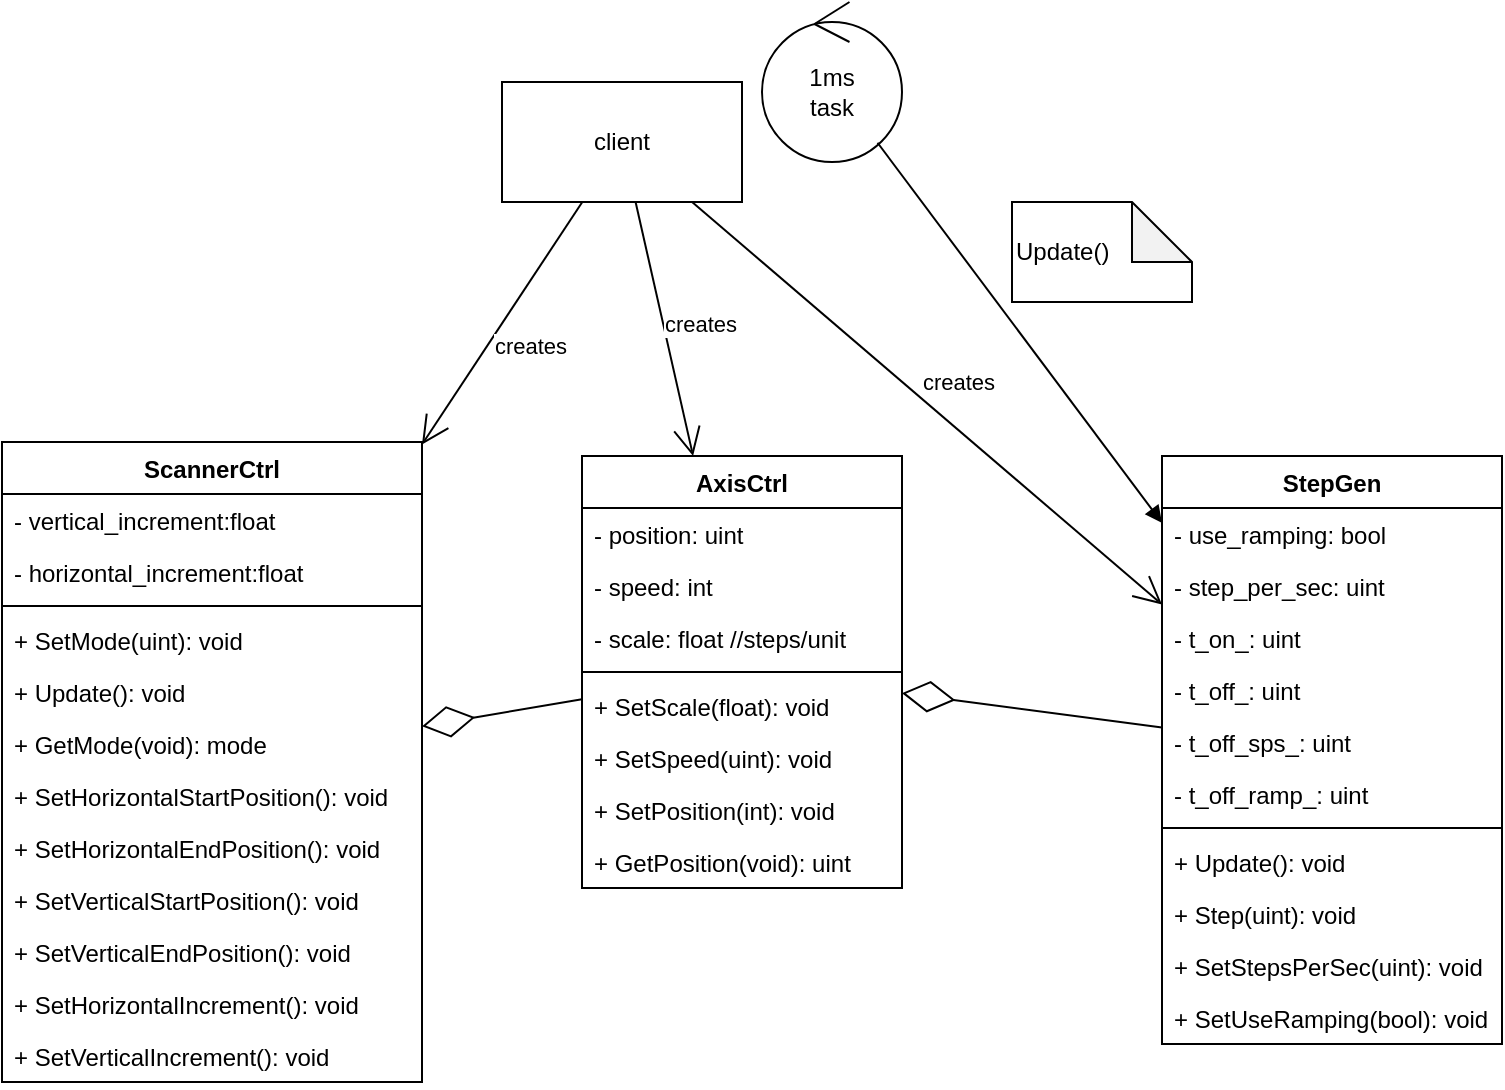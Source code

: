 <mxfile version="17.2.4" type="device" pages="2"><diagram id="gGp4RVrtIz4A-ZTjDwm9" name="Page-1"><mxGraphModel dx="1102" dy="842" grid="1" gridSize="10" guides="1" tooltips="1" connect="1" arrows="1" fold="1" page="1" pageScale="1" pageWidth="1169" pageHeight="827" math="0" shadow="0"><root><mxCell id="0"/><mxCell id="1" parent="0"/><mxCell id="LSAiB7IixGr9bz8NrgfN-1" value="AxisCtrl" style="swimlane;fontStyle=1;align=center;verticalAlign=top;childLayout=stackLayout;horizontal=1;startSize=26;horizontalStack=0;resizeParent=1;resizeParentMax=0;resizeLast=0;collapsible=1;marginBottom=0;" parent="1" vertex="1"><mxGeometry x="370" y="357" width="160" height="216" as="geometry"/></mxCell><mxCell id="LSAiB7IixGr9bz8NrgfN-2" value="- position: uint" style="text;strokeColor=none;fillColor=none;align=left;verticalAlign=top;spacingLeft=4;spacingRight=4;overflow=hidden;rotatable=0;points=[[0,0.5],[1,0.5]];portConstraint=eastwest;" parent="LSAiB7IixGr9bz8NrgfN-1" vertex="1"><mxGeometry y="26" width="160" height="26" as="geometry"/></mxCell><mxCell id="LSAiB7IixGr9bz8NrgfN-3" value="- speed: int" style="text;strokeColor=none;fillColor=none;align=left;verticalAlign=top;spacingLeft=4;spacingRight=4;overflow=hidden;rotatable=0;points=[[0,0.5],[1,0.5]];portConstraint=eastwest;" parent="LSAiB7IixGr9bz8NrgfN-1" vertex="1"><mxGeometry y="52" width="160" height="26" as="geometry"/></mxCell><mxCell id="LSAiB7IixGr9bz8NrgfN-4" value="- scale: float //steps/unit" style="text;strokeColor=none;fillColor=none;align=left;verticalAlign=top;spacingLeft=4;spacingRight=4;overflow=hidden;rotatable=0;points=[[0,0.5],[1,0.5]];portConstraint=eastwest;" parent="LSAiB7IixGr9bz8NrgfN-1" vertex="1"><mxGeometry y="78" width="160" height="26" as="geometry"/></mxCell><mxCell id="LSAiB7IixGr9bz8NrgfN-5" value="" style="line;strokeWidth=1;fillColor=none;align=left;verticalAlign=middle;spacingTop=-1;spacingLeft=3;spacingRight=3;rotatable=0;labelPosition=right;points=[];portConstraint=eastwest;" parent="LSAiB7IixGr9bz8NrgfN-1" vertex="1"><mxGeometry y="104" width="160" height="8" as="geometry"/></mxCell><mxCell id="GyS1Oo0Q3HRUF3Mx1_BM-1" value="+ SetScale(float): void" style="text;strokeColor=none;fillColor=none;align=left;verticalAlign=top;spacingLeft=4;spacingRight=4;overflow=hidden;rotatable=0;points=[[0,0.5],[1,0.5]];portConstraint=eastwest;" vertex="1" parent="LSAiB7IixGr9bz8NrgfN-1"><mxGeometry y="112" width="160" height="26" as="geometry"/></mxCell><mxCell id="LSAiB7IixGr9bz8NrgfN-6" value="+ SetSpeed(uint): void" style="text;strokeColor=none;fillColor=none;align=left;verticalAlign=top;spacingLeft=4;spacingRight=4;overflow=hidden;rotatable=0;points=[[0,0.5],[1,0.5]];portConstraint=eastwest;" parent="LSAiB7IixGr9bz8NrgfN-1" vertex="1"><mxGeometry y="138" width="160" height="26" as="geometry"/></mxCell><mxCell id="LSAiB7IixGr9bz8NrgfN-7" value="+ SetPosition(int): void" style="text;strokeColor=none;fillColor=none;align=left;verticalAlign=top;spacingLeft=4;spacingRight=4;overflow=hidden;rotatable=0;points=[[0,0.5],[1,0.5]];portConstraint=eastwest;" parent="LSAiB7IixGr9bz8NrgfN-1" vertex="1"><mxGeometry y="164" width="160" height="26" as="geometry"/></mxCell><mxCell id="LSAiB7IixGr9bz8NrgfN-8" value="+ GetPosition(void): uint" style="text;strokeColor=none;fillColor=none;align=left;verticalAlign=top;spacingLeft=4;spacingRight=4;overflow=hidden;rotatable=0;points=[[0,0.5],[1,0.5]];portConstraint=eastwest;" parent="LSAiB7IixGr9bz8NrgfN-1" vertex="1"><mxGeometry y="190" width="160" height="26" as="geometry"/></mxCell><mxCell id="LSAiB7IixGr9bz8NrgfN-9" value="StepGen" style="swimlane;fontStyle=1;align=center;verticalAlign=top;childLayout=stackLayout;horizontal=1;startSize=26;horizontalStack=0;resizeParent=1;resizeParentMax=0;resizeLast=0;collapsible=1;marginBottom=0;" parent="1" vertex="1"><mxGeometry x="660" y="357" width="170" height="294" as="geometry"/></mxCell><mxCell id="LSAiB7IixGr9bz8NrgfN-10" value="- use_ramping: bool" style="text;strokeColor=none;fillColor=none;align=left;verticalAlign=top;spacingLeft=4;spacingRight=4;overflow=hidden;rotatable=0;points=[[0,0.5],[1,0.5]];portConstraint=eastwest;" parent="LSAiB7IixGr9bz8NrgfN-9" vertex="1"><mxGeometry y="26" width="170" height="26" as="geometry"/></mxCell><mxCell id="LSAiB7IixGr9bz8NrgfN-11" value="- step_per_sec: uint" style="text;strokeColor=none;fillColor=none;align=left;verticalAlign=top;spacingLeft=4;spacingRight=4;overflow=hidden;rotatable=0;points=[[0,0.5],[1,0.5]];portConstraint=eastwest;" parent="LSAiB7IixGr9bz8NrgfN-9" vertex="1"><mxGeometry y="52" width="170" height="26" as="geometry"/></mxCell><mxCell id="LSAiB7IixGr9bz8NrgfN-12" value="- t_on_: uint" style="text;strokeColor=none;fillColor=none;align=left;verticalAlign=top;spacingLeft=4;spacingRight=4;overflow=hidden;rotatable=0;points=[[0,0.5],[1,0.5]];portConstraint=eastwest;" parent="LSAiB7IixGr9bz8NrgfN-9" vertex="1"><mxGeometry y="78" width="170" height="26" as="geometry"/></mxCell><mxCell id="LSAiB7IixGr9bz8NrgfN-13" value="- t_off_: uint" style="text;strokeColor=none;fillColor=none;align=left;verticalAlign=top;spacingLeft=4;spacingRight=4;overflow=hidden;rotatable=0;points=[[0,0.5],[1,0.5]];portConstraint=eastwest;" parent="LSAiB7IixGr9bz8NrgfN-9" vertex="1"><mxGeometry y="104" width="170" height="26" as="geometry"/></mxCell><mxCell id="LSAiB7IixGr9bz8NrgfN-14" value="- t_off_sps_: uint" style="text;strokeColor=none;fillColor=none;align=left;verticalAlign=top;spacingLeft=4;spacingRight=4;overflow=hidden;rotatable=0;points=[[0,0.5],[1,0.5]];portConstraint=eastwest;" parent="LSAiB7IixGr9bz8NrgfN-9" vertex="1"><mxGeometry y="130" width="170" height="26" as="geometry"/></mxCell><mxCell id="LSAiB7IixGr9bz8NrgfN-15" value="- t_off_ramp_: uint" style="text;strokeColor=none;fillColor=none;align=left;verticalAlign=top;spacingLeft=4;spacingRight=4;overflow=hidden;rotatable=0;points=[[0,0.5],[1,0.5]];portConstraint=eastwest;" parent="LSAiB7IixGr9bz8NrgfN-9" vertex="1"><mxGeometry y="156" width="170" height="26" as="geometry"/></mxCell><mxCell id="LSAiB7IixGr9bz8NrgfN-16" value="" style="line;strokeWidth=1;fillColor=none;align=left;verticalAlign=middle;spacingTop=-1;spacingLeft=3;spacingRight=3;rotatable=0;labelPosition=right;points=[];portConstraint=eastwest;" parent="LSAiB7IixGr9bz8NrgfN-9" vertex="1"><mxGeometry y="182" width="170" height="8" as="geometry"/></mxCell><mxCell id="LSAiB7IixGr9bz8NrgfN-17" value="+ Update(): void" style="text;strokeColor=none;fillColor=none;align=left;verticalAlign=top;spacingLeft=4;spacingRight=4;overflow=hidden;rotatable=0;points=[[0,0.5],[1,0.5]];portConstraint=eastwest;" parent="LSAiB7IixGr9bz8NrgfN-9" vertex="1"><mxGeometry y="190" width="170" height="26" as="geometry"/></mxCell><mxCell id="LSAiB7IixGr9bz8NrgfN-18" value="+ Step(uint): void" style="text;strokeColor=none;fillColor=none;align=left;verticalAlign=top;spacingLeft=4;spacingRight=4;overflow=hidden;rotatable=0;points=[[0,0.5],[1,0.5]];portConstraint=eastwest;" parent="LSAiB7IixGr9bz8NrgfN-9" vertex="1"><mxGeometry y="216" width="170" height="26" as="geometry"/></mxCell><mxCell id="LSAiB7IixGr9bz8NrgfN-19" value="+ SetStepsPerSec(uint): void" style="text;strokeColor=none;fillColor=none;align=left;verticalAlign=top;spacingLeft=4;spacingRight=4;overflow=hidden;rotatable=0;points=[[0,0.5],[1,0.5]];portConstraint=eastwest;" parent="LSAiB7IixGr9bz8NrgfN-9" vertex="1"><mxGeometry y="242" width="170" height="26" as="geometry"/></mxCell><mxCell id="LSAiB7IixGr9bz8NrgfN-20" value="+ SetUseRamping(bool): void" style="text;strokeColor=none;fillColor=none;align=left;verticalAlign=top;spacingLeft=4;spacingRight=4;overflow=hidden;rotatable=0;points=[[0,0.5],[1,0.5]];portConstraint=eastwest;" parent="LSAiB7IixGr9bz8NrgfN-9" vertex="1"><mxGeometry y="268" width="170" height="26" as="geometry"/></mxCell><mxCell id="LSAiB7IixGr9bz8NrgfN-28" value="" style="endArrow=diamondThin;endFill=0;endSize=24;html=1;rounded=0;" parent="1" source="LSAiB7IixGr9bz8NrgfN-9" target="LSAiB7IixGr9bz8NrgfN-1" edge="1"><mxGeometry width="160" relative="1" as="geometry"><mxPoint x="670" y="387" as="sourcePoint"/><mxPoint x="550" y="389.392" as="targetPoint"/></mxGeometry></mxCell><mxCell id="LSAiB7IixGr9bz8NrgfN-51" value="1ms&lt;br&gt;task" style="ellipse;shape=umlControl;whiteSpace=wrap;html=1;" parent="1" vertex="1"><mxGeometry x="460" y="130" width="70" height="80" as="geometry"/></mxCell><mxCell id="LSAiB7IixGr9bz8NrgfN-52" value="" style="html=1;verticalAlign=bottom;labelBackgroundColor=none;endArrow=block;endFill=1;rounded=0;" parent="1" source="LSAiB7IixGr9bz8NrgfN-51" target="LSAiB7IixGr9bz8NrgfN-9" edge="1"><mxGeometry width="160" relative="1" as="geometry"><mxPoint x="1060" y="420" as="sourcePoint"/><mxPoint x="720" y="550" as="targetPoint"/></mxGeometry></mxCell><mxCell id="LSAiB7IixGr9bz8NrgfN-53" value="Update()" style="shape=note;whiteSpace=wrap;html=1;backgroundOutline=1;darkOpacity=0.05;align=left;" parent="1" vertex="1"><mxGeometry x="585" y="230" width="90" height="50" as="geometry"/></mxCell><mxCell id="DkStvtZJuYiXA0wBubEW-1" value="ScannerCtrl" style="swimlane;fontStyle=1;align=center;verticalAlign=top;childLayout=stackLayout;horizontal=1;startSize=26;horizontalStack=0;resizeParent=1;resizeParentMax=0;resizeLast=0;collapsible=1;marginBottom=0;" parent="1" vertex="1"><mxGeometry x="80" y="350" width="210" height="320" as="geometry"/></mxCell><mxCell id="GyS1Oo0Q3HRUF3Mx1_BM-2" value="- vertical_increment:float" style="text;strokeColor=none;fillColor=none;align=left;verticalAlign=top;spacingLeft=4;spacingRight=4;overflow=hidden;rotatable=0;points=[[0,0.5],[1,0.5]];portConstraint=eastwest;" vertex="1" parent="DkStvtZJuYiXA0wBubEW-1"><mxGeometry y="26" width="210" height="26" as="geometry"/></mxCell><mxCell id="GyS1Oo0Q3HRUF3Mx1_BM-3" value="- horizontal_increment:float" style="text;strokeColor=none;fillColor=none;align=left;verticalAlign=top;spacingLeft=4;spacingRight=4;overflow=hidden;rotatable=0;points=[[0,0.5],[1,0.5]];portConstraint=eastwest;" vertex="1" parent="DkStvtZJuYiXA0wBubEW-1"><mxGeometry y="52" width="210" height="26" as="geometry"/></mxCell><mxCell id="DkStvtZJuYiXA0wBubEW-5" value="" style="line;strokeWidth=1;fillColor=none;align=left;verticalAlign=middle;spacingTop=-1;spacingLeft=3;spacingRight=3;rotatable=0;labelPosition=right;points=[];portConstraint=eastwest;" parent="DkStvtZJuYiXA0wBubEW-1" vertex="1"><mxGeometry y="78" width="210" height="8" as="geometry"/></mxCell><mxCell id="DkStvtZJuYiXA0wBubEW-6" value="+ SetMode(uint): void" style="text;strokeColor=none;fillColor=none;align=left;verticalAlign=top;spacingLeft=4;spacingRight=4;overflow=hidden;rotatable=0;points=[[0,0.5],[1,0.5]];portConstraint=eastwest;" parent="DkStvtZJuYiXA0wBubEW-1" vertex="1"><mxGeometry y="86" width="210" height="26" as="geometry"/></mxCell><mxCell id="DkStvtZJuYiXA0wBubEW-7" value="+ Update(): void" style="text;strokeColor=none;fillColor=none;align=left;verticalAlign=top;spacingLeft=4;spacingRight=4;overflow=hidden;rotatable=0;points=[[0,0.5],[1,0.5]];portConstraint=eastwest;" parent="DkStvtZJuYiXA0wBubEW-1" vertex="1"><mxGeometry y="112" width="210" height="26" as="geometry"/></mxCell><mxCell id="DkStvtZJuYiXA0wBubEW-8" value="+ GetMode(void): mode" style="text;strokeColor=none;fillColor=none;align=left;verticalAlign=top;spacingLeft=4;spacingRight=4;overflow=hidden;rotatable=0;points=[[0,0.5],[1,0.5]];portConstraint=eastwest;" parent="DkStvtZJuYiXA0wBubEW-1" vertex="1"><mxGeometry y="138" width="210" height="26" as="geometry"/></mxCell><mxCell id="ISpUQT93Hfu-IOuTMZHp-8" value="+ SetHorizontalStartPosition(): void" style="text;strokeColor=none;fillColor=none;align=left;verticalAlign=top;spacingLeft=4;spacingRight=4;overflow=hidden;rotatable=0;points=[[0,0.5],[1,0.5]];portConstraint=eastwest;" parent="DkStvtZJuYiXA0wBubEW-1" vertex="1"><mxGeometry y="164" width="210" height="26" as="geometry"/></mxCell><mxCell id="ISpUQT93Hfu-IOuTMZHp-9" value="+ SetHorizontalEndPosition(): void" style="text;strokeColor=none;fillColor=none;align=left;verticalAlign=top;spacingLeft=4;spacingRight=4;overflow=hidden;rotatable=0;points=[[0,0.5],[1,0.5]];portConstraint=eastwest;" parent="DkStvtZJuYiXA0wBubEW-1" vertex="1"><mxGeometry y="190" width="210" height="26" as="geometry"/></mxCell><mxCell id="ISpUQT93Hfu-IOuTMZHp-10" value="+ SetVerticalStartPosition(): void" style="text;strokeColor=none;fillColor=none;align=left;verticalAlign=top;spacingLeft=4;spacingRight=4;overflow=hidden;rotatable=0;points=[[0,0.5],[1,0.5]];portConstraint=eastwest;" parent="DkStvtZJuYiXA0wBubEW-1" vertex="1"><mxGeometry y="216" width="210" height="26" as="geometry"/></mxCell><mxCell id="ISpUQT93Hfu-IOuTMZHp-11" value="+ SetVerticalEndPosition(): void" style="text;strokeColor=none;fillColor=none;align=left;verticalAlign=top;spacingLeft=4;spacingRight=4;overflow=hidden;rotatable=0;points=[[0,0.5],[1,0.5]];portConstraint=eastwest;" parent="DkStvtZJuYiXA0wBubEW-1" vertex="1"><mxGeometry y="242" width="210" height="26" as="geometry"/></mxCell><mxCell id="GyS1Oo0Q3HRUF3Mx1_BM-6" value="+ SetHorizontalIncrement(): void" style="text;strokeColor=none;fillColor=none;align=left;verticalAlign=top;spacingLeft=4;spacingRight=4;overflow=hidden;rotatable=0;points=[[0,0.5],[1,0.5]];portConstraint=eastwest;" vertex="1" parent="DkStvtZJuYiXA0wBubEW-1"><mxGeometry y="268" width="210" height="26" as="geometry"/></mxCell><mxCell id="GyS1Oo0Q3HRUF3Mx1_BM-5" value="+ SetVerticalIncrement(): void" style="text;strokeColor=none;fillColor=none;align=left;verticalAlign=top;spacingLeft=4;spacingRight=4;overflow=hidden;rotatable=0;points=[[0,0.5],[1,0.5]];portConstraint=eastwest;" vertex="1" parent="DkStvtZJuYiXA0wBubEW-1"><mxGeometry y="294" width="210" height="26" as="geometry"/></mxCell><mxCell id="ISpUQT93Hfu-IOuTMZHp-1" value="client" style="rounded=0;whiteSpace=wrap;html=1;" parent="1" vertex="1"><mxGeometry x="330" y="170" width="120" height="60" as="geometry"/></mxCell><mxCell id="ISpUQT93Hfu-IOuTMZHp-4" value="creates" style="endArrow=open;endFill=1;endSize=12;html=1;rounded=0;" parent="1" source="ISpUQT93Hfu-IOuTMZHp-1" target="LSAiB7IixGr9bz8NrgfN-9" edge="1"><mxGeometry x="0.029" y="18" width="160" relative="1" as="geometry"><mxPoint x="250" y="237" as="sourcePoint"/><mxPoint x="410" y="237" as="targetPoint"/><mxPoint as="offset"/></mxGeometry></mxCell><mxCell id="ISpUQT93Hfu-IOuTMZHp-5" value="creates" style="endArrow=open;endFill=1;endSize=12;html=1;rounded=0;" parent="1" source="ISpUQT93Hfu-IOuTMZHp-1" target="DkStvtZJuYiXA0wBubEW-1" edge="1"><mxGeometry x="0.029" y="18" width="160" relative="1" as="geometry"><mxPoint x="250" y="263.745" as="sourcePoint"/><mxPoint x="790" y="324.445" as="targetPoint"/><mxPoint as="offset"/></mxGeometry></mxCell><mxCell id="ISpUQT93Hfu-IOuTMZHp-6" value="creates" style="endArrow=open;endFill=1;endSize=12;html=1;rounded=0;" parent="1" source="ISpUQT93Hfu-IOuTMZHp-1" target="LSAiB7IixGr9bz8NrgfN-1" edge="1"><mxGeometry x="0.029" y="18" width="160" relative="1" as="geometry"><mxPoint x="260" y="273.745" as="sourcePoint"/><mxPoint x="800" y="334.445" as="targetPoint"/><mxPoint as="offset"/></mxGeometry></mxCell><mxCell id="ISpUQT93Hfu-IOuTMZHp-7" value="" style="endArrow=diamondThin;endFill=0;endSize=24;html=1;rounded=0;" parent="1" source="LSAiB7IixGr9bz8NrgfN-1" target="DkStvtZJuYiXA0wBubEW-1" edge="1"><mxGeometry width="160" relative="1" as="geometry"><mxPoint x="390" y="347.002" as="sourcePoint"/><mxPoint x="240" y="371.764" as="targetPoint"/></mxGeometry></mxCell></root></mxGraphModel></diagram><diagram id="_XMiRAP7YtDQQvt_TOxm" name="Page-2"><mxGraphModel dx="1422" dy="865" grid="1" gridSize="10" guides="1" tooltips="1" connect="1" arrows="1" fold="1" page="1" pageScale="1" pageWidth="1169" pageHeight="827" math="0" shadow="0">&#xa;      <root>&#xa;        <mxCell id="0"/>&#xa;        <mxCell id="1" parent="0"/>&#xa;        <mxCell id="Aea5CEDroBR5ZpuiyoKQ-1" value="Model" style="swimlane;fontStyle=1;align=center;verticalAlign=top;childLayout=stackLayout;horizontal=1;startSize=26;horizontalStack=0;resizeParent=1;resizeParentMax=0;resizeLast=0;collapsible=1;marginBottom=0;" vertex="1" parent="1">&#xa;          <mxGeometry x="300" y="293" width="160" height="294" as="geometry"/>&#xa;        </mxCell>&#xa;        <mxCell id="Aea5CEDroBR5ZpuiyoKQ-2" value="+ file_name: string" style="text;strokeColor=none;fillColor=none;align=left;verticalAlign=top;spacingLeft=4;spacingRight=4;overflow=hidden;rotatable=0;points=[[0,0.5],[1,0.5]];portConstraint=eastwest;" vertex="1" parent="Aea5CEDroBR5ZpuiyoKQ-1">&#xa;          <mxGeometry y="26" width="160" height="26" as="geometry"/>&#xa;        </mxCell>&#xa;        <mxCell id="Aea5CEDroBR5ZpuiyoKQ-3" value="+ com_port: string" style="text;strokeColor=none;fillColor=none;align=left;verticalAlign=top;spacingLeft=4;spacingRight=4;overflow=hidden;rotatable=0;points=[[0,0.5],[1,0.5]];portConstraint=eastwest;" vertex="1" parent="Aea5CEDroBR5ZpuiyoKQ-1">&#xa;          <mxGeometry y="52" width="160" height="26" as="geometry"/>&#xa;        </mxCell>&#xa;        <mxCell id="Aea5CEDroBR5ZpuiyoKQ-4" value="+ low_vertical_limit: int" style="text;strokeColor=none;fillColor=none;align=left;verticalAlign=top;spacingLeft=4;spacingRight=4;overflow=hidden;rotatable=0;points=[[0,0.5],[1,0.5]];portConstraint=eastwest;" vertex="1" parent="Aea5CEDroBR5ZpuiyoKQ-1">&#xa;          <mxGeometry y="78" width="160" height="26" as="geometry"/>&#xa;        </mxCell>&#xa;        <mxCell id="Aea5CEDroBR5ZpuiyoKQ-5" value="+ high_vertical_limit: int" style="text;strokeColor=none;fillColor=none;align=left;verticalAlign=top;spacingLeft=4;spacingRight=4;overflow=hidden;rotatable=0;points=[[0,0.5],[1,0.5]];portConstraint=eastwest;" vertex="1" parent="Aea5CEDroBR5ZpuiyoKQ-1">&#xa;          <mxGeometry y="104" width="160" height="26" as="geometry"/>&#xa;        </mxCell>&#xa;        <mxCell id="Aea5CEDroBR5ZpuiyoKQ-6" value="" style="line;strokeWidth=1;fillColor=none;align=left;verticalAlign=middle;spacingTop=-1;spacingLeft=3;spacingRight=3;rotatable=0;labelPosition=right;points=[];portConstraint=eastwest;" vertex="1" parent="Aea5CEDroBR5ZpuiyoKQ-1">&#xa;          <mxGeometry y="130" width="160" height="8" as="geometry"/>&#xa;        </mxCell>&#xa;        <mxCell id="Aea5CEDroBR5ZpuiyoKQ-7" value="+ attatch(Observer): void" style="text;strokeColor=none;fillColor=none;align=left;verticalAlign=top;spacingLeft=4;spacingRight=4;overflow=hidden;rotatable=0;points=[[0,0.5],[1,0.5]];portConstraint=eastwest;" vertex="1" parent="Aea5CEDroBR5ZpuiyoKQ-1">&#xa;          <mxGeometry y="138" width="160" height="26" as="geometry"/>&#xa;        </mxCell>&#xa;        <mxCell id="Aea5CEDroBR5ZpuiyoKQ-8" value="+ notify(void): void" style="text;strokeColor=none;fillColor=none;align=left;verticalAlign=top;spacingLeft=4;spacingRight=4;overflow=hidden;rotatable=0;points=[[0,0.5],[1,0.5]];portConstraint=eastwest;" vertex="1" parent="Aea5CEDroBR5ZpuiyoKQ-1">&#xa;          <mxGeometry y="164" width="160" height="26" as="geometry"/>&#xa;        </mxCell>&#xa;        <mxCell id="Aea5CEDroBR5ZpuiyoKQ-9" value="+ getter1(void): void" style="text;strokeColor=none;fillColor=none;align=left;verticalAlign=top;spacingLeft=4;spacingRight=4;overflow=hidden;rotatable=0;points=[[0,0.5],[1,0.5]];portConstraint=eastwest;" vertex="1" parent="Aea5CEDroBR5ZpuiyoKQ-1">&#xa;          <mxGeometry y="190" width="160" height="26" as="geometry"/>&#xa;        </mxCell>&#xa;        <mxCell id="Aea5CEDroBR5ZpuiyoKQ-10" value="+ getter2(void): void" style="text;strokeColor=none;fillColor=none;align=left;verticalAlign=top;spacingLeft=4;spacingRight=4;overflow=hidden;rotatable=0;points=[[0,0.5],[1,0.5]];portConstraint=eastwest;" vertex="1" parent="Aea5CEDroBR5ZpuiyoKQ-1">&#xa;          <mxGeometry y="216" width="160" height="26" as="geometry"/>&#xa;        </mxCell>&#xa;        <mxCell id="Aea5CEDroBR5ZpuiyoKQ-11" value="+ setter1(void): void" style="text;strokeColor=none;fillColor=none;align=left;verticalAlign=top;spacingLeft=4;spacingRight=4;overflow=hidden;rotatable=0;points=[[0,0.5],[1,0.5]];portConstraint=eastwest;" vertex="1" parent="Aea5CEDroBR5ZpuiyoKQ-1">&#xa;          <mxGeometry y="242" width="160" height="26" as="geometry"/>&#xa;        </mxCell>&#xa;        <mxCell id="Aea5CEDroBR5ZpuiyoKQ-12" value="+ setter2(void): void" style="text;strokeColor=none;fillColor=none;align=left;verticalAlign=top;spacingLeft=4;spacingRight=4;overflow=hidden;rotatable=0;points=[[0,0.5],[1,0.5]];portConstraint=eastwest;" vertex="1" parent="Aea5CEDroBR5ZpuiyoKQ-1">&#xa;          <mxGeometry y="268" width="160" height="26" as="geometry"/>&#xa;        </mxCell>&#xa;        <mxCell id="Aea5CEDroBR5ZpuiyoKQ-13" value="View" style="swimlane;fontStyle=1;align=center;verticalAlign=top;childLayout=stackLayout;horizontal=1;startSize=26;horizontalStack=0;resizeParent=1;resizeParentMax=0;resizeLast=0;collapsible=1;marginBottom=0;" vertex="1" parent="1">&#xa;          <mxGeometry x="560" y="619" width="160" height="86" as="geometry"/>&#xa;        </mxCell>&#xa;        <mxCell id="Aea5CEDroBR5ZpuiyoKQ-14" value="+ field: type" style="text;strokeColor=none;fillColor=none;align=left;verticalAlign=top;spacingLeft=4;spacingRight=4;overflow=hidden;rotatable=0;points=[[0,0.5],[1,0.5]];portConstraint=eastwest;" vertex="1" parent="Aea5CEDroBR5ZpuiyoKQ-13">&#xa;          <mxGeometry y="26" width="160" height="26" as="geometry"/>&#xa;        </mxCell>&#xa;        <mxCell id="Aea5CEDroBR5ZpuiyoKQ-15" value="" style="line;strokeWidth=1;fillColor=none;align=left;verticalAlign=middle;spacingTop=-1;spacingLeft=3;spacingRight=3;rotatable=0;labelPosition=right;points=[];portConstraint=eastwest;" vertex="1" parent="Aea5CEDroBR5ZpuiyoKQ-13">&#xa;          <mxGeometry y="52" width="160" height="8" as="geometry"/>&#xa;        </mxCell>&#xa;        <mxCell id="Aea5CEDroBR5ZpuiyoKQ-16" value="+ method(type): type" style="text;strokeColor=none;fillColor=none;align=left;verticalAlign=top;spacingLeft=4;spacingRight=4;overflow=hidden;rotatable=0;points=[[0,0.5],[1,0.5]];portConstraint=eastwest;" vertex="1" parent="Aea5CEDroBR5ZpuiyoKQ-13">&#xa;          <mxGeometry y="60" width="160" height="26" as="geometry"/>&#xa;        </mxCell>&#xa;        <mxCell id="Aea5CEDroBR5ZpuiyoKQ-17" value="Controller" style="swimlane;fontStyle=1;align=center;verticalAlign=top;childLayout=stackLayout;horizontal=1;startSize=26;horizontalStack=0;resizeParent=1;resizeParentMax=0;resizeLast=0;collapsible=1;marginBottom=0;" vertex="1" parent="1">&#xa;          <mxGeometry x="820" y="619" width="160" height="78" as="geometry"/>&#xa;        </mxCell>&#xa;        <mxCell id="Aea5CEDroBR5ZpuiyoKQ-18" value="+ handler1(type): void" style="text;strokeColor=none;fillColor=none;align=left;verticalAlign=top;spacingLeft=4;spacingRight=4;overflow=hidden;rotatable=0;points=[[0,0.5],[1,0.5]];portConstraint=eastwest;" vertex="1" parent="Aea5CEDroBR5ZpuiyoKQ-17">&#xa;          <mxGeometry y="26" width="160" height="26" as="geometry"/>&#xa;        </mxCell>&#xa;        <mxCell id="Aea5CEDroBR5ZpuiyoKQ-19" value="+ handler2(type): void" style="text;strokeColor=none;fillColor=none;align=left;verticalAlign=top;spacingLeft=4;spacingRight=4;overflow=hidden;rotatable=0;points=[[0,0.5],[1,0.5]];portConstraint=eastwest;" vertex="1" parent="Aea5CEDroBR5ZpuiyoKQ-17">&#xa;          <mxGeometry y="52" width="160" height="26" as="geometry"/>&#xa;        </mxCell>&#xa;        <mxCell id="Aea5CEDroBR5ZpuiyoKQ-20" value="" style="endArrow=diamondThin;endFill=0;endSize=24;html=1;rounded=0;entryX=1;entryY=0.5;entryDx=0;entryDy=0;exitX=0;exitY=0.5;exitDx=0;exitDy=0;" edge="1" parent="1" target="Aea5CEDroBR5ZpuiyoKQ-14">&#xa;          <mxGeometry width="160" relative="1" as="geometry">&#xa;            <mxPoint x="820" y="658" as="sourcePoint"/>&#xa;            <mxPoint x="770" y="759" as="targetPoint"/>&#xa;          </mxGeometry>&#xa;        </mxCell>&#xa;        <mxCell id="Aea5CEDroBR5ZpuiyoKQ-21" value="Observer" style="swimlane;fontStyle=1;align=center;verticalAlign=top;childLayout=stackLayout;horizontal=1;startSize=26;horizontalStack=0;resizeParent=1;resizeParentMax=0;resizeLast=0;collapsible=1;marginBottom=0;" vertex="1" parent="1">&#xa;          <mxGeometry x="560" y="409" width="160" height="52" as="geometry"/>&#xa;        </mxCell>&#xa;        <mxCell id="Aea5CEDroBR5ZpuiyoKQ-22" value="+ update(void): void" style="text;strokeColor=none;fillColor=none;align=left;verticalAlign=top;spacingLeft=4;spacingRight=4;overflow=hidden;rotatable=0;points=[[0,0.5],[1,0.5]];portConstraint=eastwest;" vertex="1" parent="Aea5CEDroBR5ZpuiyoKQ-21">&#xa;          <mxGeometry y="26" width="160" height="26" as="geometry"/>&#xa;        </mxCell>&#xa;        <mxCell id="Aea5CEDroBR5ZpuiyoKQ-23" value="Extends" style="endArrow=block;endSize=16;endFill=0;html=1;rounded=0;exitX=0.5;exitY=0;exitDx=0;exitDy=0;" edge="1" parent="1" source="Aea5CEDroBR5ZpuiyoKQ-13" target="Aea5CEDroBR5ZpuiyoKQ-21">&#xa;          <mxGeometry x="0.452" y="-20" width="160" relative="1" as="geometry">&#xa;            <mxPoint x="610" y="759" as="sourcePoint"/>&#xa;            <mxPoint x="770" y="759" as="targetPoint"/>&#xa;            <mxPoint as="offset"/>&#xa;          </mxGeometry>&#xa;        </mxCell>&#xa;        <mxCell id="Aea5CEDroBR5ZpuiyoKQ-24" value="Extends" style="endArrow=block;endSize=16;endFill=0;html=1;rounded=0;exitX=0.5;exitY=0;exitDx=0;exitDy=0;" edge="1" parent="1" source="Aea5CEDroBR5ZpuiyoKQ-17" target="Aea5CEDroBR5ZpuiyoKQ-22">&#xa;          <mxGeometry x="0.452" y="-20" width="160" relative="1" as="geometry">&#xa;            <mxPoint x="650" y="629" as="sourcePoint"/>&#xa;            <mxPoint x="640" y="499" as="targetPoint"/>&#xa;            <mxPoint as="offset"/>&#xa;            <Array as="points">&#xa;              <mxPoint x="900" y="569"/>&#xa;              <mxPoint x="640" y="569"/>&#xa;            </Array>&#xa;          </mxGeometry>&#xa;        </mxCell>&#xa;        <mxCell id="Aea5CEDroBR5ZpuiyoKQ-25" value="" style="endArrow=diamondThin;endFill=1;endSize=24;html=1;rounded=0;exitX=0;exitY=0.5;exitDx=0;exitDy=0;" edge="1" parent="1" target="Aea5CEDroBR5ZpuiyoKQ-7">&#xa;          <mxGeometry width="160" relative="1" as="geometry">&#xa;            <mxPoint x="560" y="448" as="sourcePoint"/>&#xa;            <mxPoint x="640" y="579" as="targetPoint"/>&#xa;          </mxGeometry>&#xa;        </mxCell>&#xa;        <mxCell id="Aea5CEDroBR5ZpuiyoKQ-26" value="Comm" style="swimlane;fontStyle=1;align=center;verticalAlign=top;childLayout=stackLayout;horizontal=1;startSize=26;horizontalStack=0;resizeParent=1;resizeParentMax=0;resizeLast=0;collapsible=1;marginBottom=0;" vertex="1" parent="1">&#xa;          <mxGeometry x="880" y="334" width="160" height="86" as="geometry"/>&#xa;        </mxCell>&#xa;        <mxCell id="Aea5CEDroBR5ZpuiyoKQ-27" value="+ field: type" style="text;strokeColor=none;fillColor=none;align=left;verticalAlign=top;spacingLeft=4;spacingRight=4;overflow=hidden;rotatable=0;points=[[0,0.5],[1,0.5]];portConstraint=eastwest;" vertex="1" parent="Aea5CEDroBR5ZpuiyoKQ-26">&#xa;          <mxGeometry y="26" width="160" height="26" as="geometry"/>&#xa;        </mxCell>&#xa;        <mxCell id="Aea5CEDroBR5ZpuiyoKQ-28" value="" style="line;strokeWidth=1;fillColor=none;align=left;verticalAlign=middle;spacingTop=-1;spacingLeft=3;spacingRight=3;rotatable=0;labelPosition=right;points=[];portConstraint=eastwest;" vertex="1" parent="Aea5CEDroBR5ZpuiyoKQ-26">&#xa;          <mxGeometry y="52" width="160" height="8" as="geometry"/>&#xa;        </mxCell>&#xa;        <mxCell id="Aea5CEDroBR5ZpuiyoKQ-29" value="+ method(type): type" style="text;strokeColor=none;fillColor=none;align=left;verticalAlign=top;spacingLeft=4;spacingRight=4;overflow=hidden;rotatable=0;points=[[0,0.5],[1,0.5]];portConstraint=eastwest;" vertex="1" parent="Aea5CEDroBR5ZpuiyoKQ-26">&#xa;          <mxGeometry y="60" width="160" height="26" as="geometry"/>&#xa;        </mxCell>&#xa;        <mxCell id="Aea5CEDroBR5ZpuiyoKQ-30" value="" style="endArrow=open;endFill=1;endSize=12;html=1;rounded=0;entryX=0.754;entryY=1.242;entryDx=0;entryDy=0;entryPerimeter=0;exitX=-0.025;exitY=0.242;exitDx=0;exitDy=0;exitPerimeter=0;" edge="1" parent="1" source="Aea5CEDroBR5ZpuiyoKQ-14" target="Aea5CEDroBR5ZpuiyoKQ-12">&#xa;          <mxGeometry width="160" relative="1" as="geometry">&#xa;            <mxPoint x="590" y="540" as="sourcePoint"/>&#xa;            <mxPoint x="750" y="540" as="targetPoint"/>&#xa;          </mxGeometry>&#xa;        </mxCell>&#xa;        <mxCell id="Aea5CEDroBR5ZpuiyoKQ-31" value="" style="endArrow=open;endFill=1;endSize=12;html=1;rounded=0;entryX=1;entryY=0.5;entryDx=0;entryDy=0;exitX=0;exitY=0;exitDx=0;exitDy=0;" edge="1" parent="1" source="Aea5CEDroBR5ZpuiyoKQ-17" target="Aea5CEDroBR5ZpuiyoKQ-11">&#xa;          <mxGeometry width="160" relative="1" as="geometry">&#xa;            <mxPoint x="566.0" y="661.292" as="sourcePoint"/>&#xa;            <mxPoint x="395.68" y="570.0" as="targetPoint"/>&#xa;          </mxGeometry>&#xa;        </mxCell>&#xa;        <mxCell id="Aea5CEDroBR5ZpuiyoKQ-32" value="Attach&lt;br&gt;getData" style="shape=note;whiteSpace=wrap;html=1;backgroundOutline=1;darkOpacity=0.05;" vertex="1" parent="1">&#xa;          <mxGeometry x="340" y="670" width="140" height="50" as="geometry"/>&#xa;        </mxCell>&#xa;        <mxCell id="Aea5CEDroBR5ZpuiyoKQ-33" value="Attach&lt;br&gt;setData" style="shape=note;whiteSpace=wrap;html=1;backgroundOutline=1;darkOpacity=0.05;" vertex="1" parent="1">&#xa;          <mxGeometry x="790" y="480" width="140" height="50" as="geometry"/>&#xa;        </mxCell>&#xa;        <mxCell id="Aea5CEDroBR5ZpuiyoKQ-34" value="" style="endArrow=none;html=1;rounded=0;entryX=0;entryY=1;entryDx=0;entryDy=0;entryPerimeter=0;" edge="1" parent="1" target="Aea5CEDroBR5ZpuiyoKQ-33">&#xa;          <mxGeometry width="50" height="50" relative="1" as="geometry">&#xa;            <mxPoint x="720" y="600" as="sourcePoint"/>&#xa;            <mxPoint x="690" y="510" as="targetPoint"/>&#xa;          </mxGeometry>&#xa;        </mxCell>&#xa;        <mxCell id="Aea5CEDroBR5ZpuiyoKQ-35" value="" style="endArrow=none;html=1;rounded=0;entryX=0;entryY=1;entryDx=0;entryDy=0;entryPerimeter=0;" edge="1" parent="1">&#xa;          <mxGeometry width="50" height="50" relative="1" as="geometry">&#xa;            <mxPoint x="500" y="630" as="sourcePoint"/>&#xa;            <mxPoint x="420" y="670" as="targetPoint"/>&#xa;          </mxGeometry>&#xa;        </mxCell>&#xa;        <mxCell id="Aea5CEDroBR5ZpuiyoKQ-36" value="notify()&lt;br&gt;{&lt;br&gt;&lt;span style=&quot;white-space: pre&quot;&gt;&#9;&lt;/span&gt;observers[i].update()&lt;br&gt;}" style="shape=note;whiteSpace=wrap;html=1;backgroundOutline=1;darkOpacity=0.05;align=left;perimeterSpacing=9;" vertex="1" parent="1">&#xa;          <mxGeometry x="60" y="400" width="170" height="70" as="geometry"/>&#xa;        </mxCell>&#xa;        <mxCell id="Aea5CEDroBR5ZpuiyoKQ-37" value="" style="endArrow=none;html=1;rounded=0;exitX=0;exitY=0.5;exitDx=0;exitDy=0;entryX=0;entryY=0;entryDx=170;entryDy=50;entryPerimeter=0;" edge="1" parent="1" source="Aea5CEDroBR5ZpuiyoKQ-8" target="Aea5CEDroBR5ZpuiyoKQ-36">&#xa;          <mxGeometry width="50" height="50" relative="1" as="geometry">&#xa;            <mxPoint x="60" y="545" as="sourcePoint"/>&#xa;            <mxPoint x="150" y="465" as="targetPoint"/>&#xa;          </mxGeometry>&#xa;        </mxCell>&#xa;      </root>&#xa;    </mxGraphModel></diagram></mxfile>